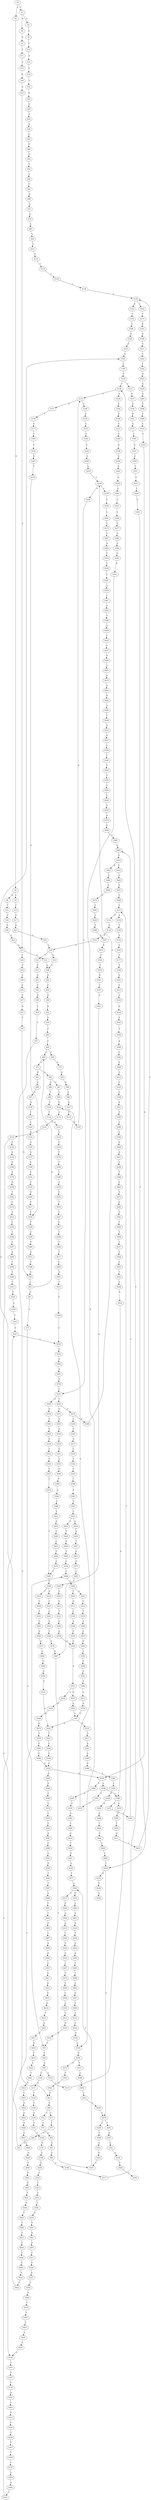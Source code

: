strict digraph  {
	S0 -> S1 [ label = T ];
	S0 -> S2 [ label = C ];
	S1 -> S3 [ label = A ];
	S1 -> S4 [ label = G ];
	S2 -> S5 [ label = G ];
	S3 -> S6 [ label = C ];
	S4 -> S7 [ label = G ];
	S5 -> S8 [ label = G ];
	S5 -> S9 [ label = C ];
	S6 -> S10 [ label = T ];
	S7 -> S11 [ label = T ];
	S8 -> S12 [ label = T ];
	S9 -> S13 [ label = T ];
	S10 -> S14 [ label = A ];
	S11 -> S15 [ label = G ];
	S12 -> S16 [ label = G ];
	S13 -> S17 [ label = G ];
	S14 -> S18 [ label = T ];
	S15 -> S19 [ label = G ];
	S16 -> S20 [ label = G ];
	S17 -> S21 [ label = G ];
	S18 -> S22 [ label = T ];
	S19 -> S23 [ label = A ];
	S20 -> S24 [ label = A ];
	S21 -> S25 [ label = A ];
	S22 -> S26 [ label = G ];
	S23 -> S27 [ label = A ];
	S24 -> S27 [ label = A ];
	S25 -> S28 [ label = A ];
	S26 -> S29 [ label = G ];
	S27 -> S30 [ label = C ];
	S27 -> S31 [ label = G ];
	S28 -> S32 [ label = T ];
	S28 -> S33 [ label = G ];
	S29 -> S34 [ label = A ];
	S30 -> S35 [ label = C ];
	S31 -> S36 [ label = A ];
	S32 -> S37 [ label = G ];
	S33 -> S36 [ label = A ];
	S34 -> S38 [ label = A ];
	S35 -> S39 [ label = T ];
	S36 -> S40 [ label = A ];
	S37 -> S41 [ label = G ];
	S38 -> S42 [ label = C ];
	S39 -> S43 [ label = C ];
	S40 -> S44 [ label = C ];
	S41 -> S45 [ label = G ];
	S42 -> S46 [ label = G ];
	S43 -> S47 [ label = G ];
	S44 -> S48 [ label = G ];
	S45 -> S49 [ label = G ];
	S46 -> S50 [ label = G ];
	S47 -> S51 [ label = G ];
	S48 -> S52 [ label = G ];
	S49 -> S53 [ label = T ];
	S50 -> S54 [ label = T ];
	S51 -> S55 [ label = C ];
	S52 -> S56 [ label = C ];
	S53 -> S57 [ label = C ];
	S54 -> S58 [ label = A ];
	S55 -> S59 [ label = A ];
	S56 -> S60 [ label = A ];
	S57 -> S61 [ label = C ];
	S58 -> S62 [ label = C ];
	S59 -> S63 [ label = C ];
	S60 -> S64 [ label = C ];
	S61 -> S65 [ label = G ];
	S62 -> S66 [ label = G ];
	S63 -> S67 [ label = G ];
	S63 -> S68 [ label = C ];
	S64 -> S68 [ label = C ];
	S64 -> S69 [ label = T ];
	S65 -> S70 [ label = C ];
	S65 -> S71 [ label = T ];
	S66 -> S72 [ label = A ];
	S67 -> S73 [ label = C ];
	S68 -> S74 [ label = G ];
	S69 -> S75 [ label = G ];
	S70 -> S76 [ label = C ];
	S71 -> S77 [ label = C ];
	S72 -> S78 [ label = A ];
	S73 -> S79 [ label = G ];
	S74 -> S80 [ label = A ];
	S74 -> S81 [ label = G ];
	S75 -> S82 [ label = G ];
	S76 -> S83 [ label = G ];
	S77 -> S84 [ label = G ];
	S78 -> S85 [ label = G ];
	S79 -> S86 [ label = C ];
	S80 -> S87 [ label = G ];
	S80 -> S88 [ label = A ];
	S81 -> S89 [ label = G ];
	S82 -> S90 [ label = G ];
	S83 -> S91 [ label = G ];
	S84 -> S92 [ label = G ];
	S85 -> S93 [ label = A ];
	S86 -> S94 [ label = G ];
	S87 -> S95 [ label = T ];
	S88 -> S96 [ label = T ];
	S89 -> S97 [ label = A ];
	S90 -> S98 [ label = A ];
	S91 -> S99 [ label = A ];
	S92 -> S100 [ label = A ];
	S93 -> S101 [ label = A ];
	S94 -> S102 [ label = C ];
	S94 -> S103 [ label = G ];
	S95 -> S104 [ label = C ];
	S96 -> S105 [ label = G ];
	S97 -> S106 [ label = A ];
	S98 -> S107 [ label = A ];
	S99 -> S108 [ label = A ];
	S100 -> S109 [ label = A ];
	S101 -> S110 [ label = G ];
	S102 -> S111 [ label = G ];
	S103 -> S112 [ label = C ];
	S104 -> S113 [ label = C ];
	S105 -> S114 [ label = T ];
	S106 -> S115 [ label = T ];
	S107 -> S116 [ label = C ];
	S108 -> S117 [ label = C ];
	S109 -> S118 [ label = C ];
	S110 -> S119 [ label = T ];
	S111 -> S120 [ label = T ];
	S112 -> S121 [ label = T ];
	S113 -> S122 [ label = A ];
	S114 -> S123 [ label = A ];
	S115 -> S124 [ label = T ];
	S116 -> S125 [ label = T ];
	S117 -> S126 [ label = T ];
	S118 -> S127 [ label = A ];
	S118 -> S126 [ label = T ];
	S119 -> S128 [ label = G ];
	S120 -> S129 [ label = C ];
	S121 -> S130 [ label = A ];
	S121 -> S131 [ label = G ];
	S122 -> S132 [ label = G ];
	S123 -> S133 [ label = G ];
	S124 -> S134 [ label = G ];
	S125 -> S135 [ label = G ];
	S126 -> S135 [ label = G ];
	S126 -> S136 [ label = A ];
	S127 -> S137 [ label = G ];
	S128 -> S138 [ label = T ];
	S129 -> S139 [ label = G ];
	S130 -> S140 [ label = T ];
	S131 -> S141 [ label = G ];
	S132 -> S142 [ label = T ];
	S132 -> S143 [ label = C ];
	S133 -> S144 [ label = T ];
	S134 -> S145 [ label = A ];
	S135 -> S146 [ label = C ];
	S135 -> S147 [ label = G ];
	S136 -> S148 [ label = C ];
	S137 -> S149 [ label = G ];
	S138 -> S150 [ label = C ];
	S139 -> S151 [ label = A ];
	S140 -> S152 [ label = A ];
	S141 -> S153 [ label = A ];
	S142 -> S154 [ label = A ];
	S143 -> S155 [ label = T ];
	S144 -> S156 [ label = T ];
	S145 -> S157 [ label = A ];
	S146 -> S158 [ label = A ];
	S147 -> S159 [ label = A ];
	S148 -> S160 [ label = A ];
	S149 -> S161 [ label = A ];
	S150 -> S162 [ label = G ];
	S150 -> S163 [ label = C ];
	S151 -> S164 [ label = C ];
	S152 -> S165 [ label = G ];
	S153 -> S28 [ label = A ];
	S154 -> S166 [ label = G ];
	S155 -> S167 [ label = T ];
	S156 -> S168 [ label = T ];
	S157 -> S169 [ label = C ];
	S158 -> S170 [ label = A ];
	S159 -> S171 [ label = C ];
	S160 -> S172 [ label = A ];
	S161 -> S173 [ label = A ];
	S162 -> S174 [ label = T ];
	S163 -> S175 [ label = T ];
	S164 -> S176 [ label = G ];
	S165 -> S177 [ label = T ];
	S166 -> S178 [ label = G ];
	S167 -> S179 [ label = C ];
	S168 -> S180 [ label = C ];
	S169 -> S181 [ label = C ];
	S170 -> S182 [ label = C ];
	S171 -> S183 [ label = C ];
	S172 -> S184 [ label = C ];
	S173 -> S185 [ label = T ];
	S174 -> S186 [ label = C ];
	S175 -> S187 [ label = G ];
	S176 -> S188 [ label = C ];
	S177 -> S189 [ label = A ];
	S178 -> S190 [ label = G ];
	S179 -> S191 [ label = A ];
	S180 -> S192 [ label = A ];
	S181 -> S193 [ label = C ];
	S182 -> S194 [ label = C ];
	S183 -> S195 [ label = C ];
	S184 -> S196 [ label = G ];
	S185 -> S197 [ label = A ];
	S186 -> S198 [ label = G ];
	S187 -> S199 [ label = G ];
	S188 -> S200 [ label = G ];
	S189 -> S201 [ label = G ];
	S190 -> S202 [ label = T ];
	S191 -> S203 [ label = C ];
	S192 -> S204 [ label = C ];
	S193 -> S205 [ label = G ];
	S194 -> S206 [ label = A ];
	S195 -> S207 [ label = G ];
	S196 -> S208 [ label = A ];
	S197 -> S209 [ label = G ];
	S198 -> S210 [ label = G ];
	S199 -> S211 [ label = C ];
	S200 -> S212 [ label = C ];
	S201 -> S213 [ label = C ];
	S202 -> S214 [ label = C ];
	S203 -> S215 [ label = G ];
	S204 -> S216 [ label = T ];
	S205 -> S217 [ label = T ];
	S206 -> S218 [ label = G ];
	S207 -> S219 [ label = T ];
	S208 -> S220 [ label = A ];
	S209 -> S221 [ label = T ];
	S210 -> S100 [ label = A ];
	S211 -> S222 [ label = C ];
	S212 -> S223 [ label = C ];
	S213 -> S224 [ label = C ];
	S214 -> S225 [ label = A ];
	S215 -> S226 [ label = C ];
	S216 -> S227 [ label = C ];
	S217 -> S228 [ label = C ];
	S218 -> S229 [ label = A ];
	S219 -> S228 [ label = C ];
	S220 -> S230 [ label = A ];
	S221 -> S231 [ label = C ];
	S222 -> S232 [ label = T ];
	S223 -> S233 [ label = T ];
	S224 -> S234 [ label = G ];
	S225 -> S235 [ label = C ];
	S226 -> S236 [ label = C ];
	S227 -> S237 [ label = C ];
	S228 -> S238 [ label = T ];
	S229 -> S239 [ label = C ];
	S229 -> S240 [ label = A ];
	S230 -> S241 [ label = A ];
	S231 -> S242 [ label = T ];
	S232 -> S243 [ label = G ];
	S233 -> S244 [ label = C ];
	S234 -> S245 [ label = A ];
	S235 -> S246 [ label = T ];
	S236 -> S247 [ label = C ];
	S237 -> S248 [ label = T ];
	S238 -> S249 [ label = C ];
	S239 -> S250 [ label = T ];
	S240 -> S251 [ label = C ];
	S241 -> S252 [ label = C ];
	S242 -> S253 [ label = C ];
	S243 -> S254 [ label = G ];
	S244 -> S255 [ label = G ];
	S245 -> S256 [ label = A ];
	S246 -> S257 [ label = C ];
	S247 -> S258 [ label = T ];
	S248 -> S259 [ label = T ];
	S249 -> S260 [ label = G ];
	S250 -> S261 [ label = C ];
	S251 -> S262 [ label = C ];
	S251 -> S263 [ label = A ];
	S252 -> S264 [ label = A ];
	S253 -> S265 [ label = T ];
	S254 -> S266 [ label = G ];
	S255 -> S267 [ label = G ];
	S256 -> S268 [ label = A ];
	S257 -> S269 [ label = G ];
	S258 -> S270 [ label = T ];
	S259 -> S271 [ label = T ];
	S260 -> S272 [ label = G ];
	S261 -> S273 [ label = C ];
	S262 -> S274 [ label = A ];
	S262 -> S275 [ label = G ];
	S263 -> S276 [ label = G ];
	S264 -> S277 [ label = G ];
	S265 -> S278 [ label = C ];
	S265 -> S279 [ label = G ];
	S266 -> S280 [ label = T ];
	S267 -> S281 [ label = G ];
	S268 -> S282 [ label = C ];
	S269 -> S283 [ label = C ];
	S270 -> S284 [ label = C ];
	S271 -> S285 [ label = C ];
	S272 -> S286 [ label = C ];
	S273 -> S287 [ label = C ];
	S274 -> S288 [ label = G ];
	S274 -> S289 [ label = C ];
	S275 -> S290 [ label = G ];
	S276 -> S291 [ label = C ];
	S277 -> S292 [ label = A ];
	S278 -> S293 [ label = T ];
	S278 -> S294 [ label = G ];
	S279 -> S295 [ label = T ];
	S280 -> S296 [ label = C ];
	S281 -> S297 [ label = C ];
	S282 -> S298 [ label = C ];
	S283 -> S299 [ label = T ];
	S284 -> S300 [ label = A ];
	S285 -> S301 [ label = A ];
	S286 -> S59 [ label = A ];
	S287 -> S302 [ label = A ];
	S288 -> S229 [ label = A ];
	S289 -> S303 [ label = C ];
	S290 -> S304 [ label = A ];
	S291 -> S305 [ label = C ];
	S292 -> S306 [ label = A ];
	S293 -> S307 [ label = G ];
	S294 -> S308 [ label = T ];
	S295 -> S309 [ label = A ];
	S296 -> S310 [ label = C ];
	S297 -> S311 [ label = T ];
	S298 -> S312 [ label = C ];
	S299 -> S313 [ label = T ];
	S300 -> S314 [ label = T ];
	S301 -> S315 [ label = T ];
	S302 -> S316 [ label = T ];
	S303 -> S317 [ label = A ];
	S304 -> S318 [ label = C ];
	S305 -> S319 [ label = G ];
	S306 -> S320 [ label = G ];
	S307 -> S321 [ label = A ];
	S308 -> S322 [ label = G ];
	S310 -> S323 [ label = C ];
	S311 -> S324 [ label = C ];
	S312 -> S325 [ label = C ];
	S313 -> S326 [ label = C ];
	S314 -> S327 [ label = C ];
	S315 -> S328 [ label = C ];
	S316 -> S329 [ label = C ];
	S317 -> S330 [ label = C ];
	S318 -> S331 [ label = G ];
	S319 -> S332 [ label = T ];
	S320 -> S333 [ label = G ];
	S321 -> S334 [ label = G ];
	S322 -> S335 [ label = G ];
	S323 -> S336 [ label = G ];
	S324 -> S337 [ label = A ];
	S325 -> S338 [ label = G ];
	S326 -> S339 [ label = A ];
	S327 -> S340 [ label = C ];
	S328 -> S340 [ label = C ];
	S329 -> S341 [ label = T ];
	S330 -> S342 [ label = C ];
	S331 -> S343 [ label = C ];
	S332 -> S344 [ label = C ];
	S333 -> S345 [ label = G ];
	S334 -> S346 [ label = T ];
	S335 -> S347 [ label = T ];
	S336 -> S348 [ label = A ];
	S336 -> S349 [ label = G ];
	S337 -> S350 [ label = C ];
	S338 -> S351 [ label = A ];
	S339 -> S352 [ label = T ];
	S340 -> S353 [ label = A ];
	S341 -> S354 [ label = G ];
	S342 -> S355 [ label = C ];
	S343 -> S356 [ label = C ];
	S344 -> S357 [ label = C ];
	S345 -> S358 [ label = G ];
	S346 -> S359 [ label = A ];
	S347 -> S360 [ label = A ];
	S348 -> S361 [ label = G ];
	S348 -> S362 [ label = A ];
	S349 -> S363 [ label = A ];
	S350 -> S364 [ label = G ];
	S351 -> S365 [ label = C ];
	S352 -> S327 [ label = C ];
	S353 -> S366 [ label = G ];
	S354 -> S367 [ label = C ];
	S355 -> S368 [ label = C ];
	S356 -> S369 [ label = C ];
	S357 -> S370 [ label = T ];
	S358 -> S371 [ label = T ];
	S358 -> S372 [ label = G ];
	S360 -> S373 [ label = T ];
	S360 -> S374 [ label = C ];
	S361 -> S375 [ label = T ];
	S362 -> S376 [ label = A ];
	S362 -> S377 [ label = G ];
	S363 -> S378 [ label = G ];
	S364 -> S379 [ label = T ];
	S365 -> S380 [ label = T ];
	S366 -> S381 [ label = A ];
	S367 -> S382 [ label = C ];
	S368 -> S383 [ label = T ];
	S369 -> S384 [ label = A ];
	S370 -> S385 [ label = C ];
	S371 -> S386 [ label = C ];
	S372 -> S387 [ label = T ];
	S373 -> S388 [ label = G ];
	S374 -> S389 [ label = C ];
	S375 -> S104 [ label = C ];
	S376 -> S390 [ label = G ];
	S377 -> S391 [ label = T ];
	S378 -> S392 [ label = G ];
	S379 -> S393 [ label = C ];
	S380 -> S394 [ label = A ];
	S381 -> S395 [ label = A ];
	S382 -> S396 [ label = A ];
	S383 -> S397 [ label = T ];
	S384 -> S398 [ label = T ];
	S385 -> S399 [ label = T ];
	S386 -> S400 [ label = T ];
	S387 -> S401 [ label = C ];
	S388 -> S402 [ label = A ];
	S389 -> S403 [ label = G ];
	S390 -> S404 [ label = T ];
	S391 -> S405 [ label = C ];
	S392 -> S406 [ label = C ];
	S393 -> S407 [ label = C ];
	S394 -> S408 [ label = G ];
	S395 -> S251 [ label = C ];
	S396 -> S409 [ label = G ];
	S397 -> S410 [ label = C ];
	S398 -> S411 [ label = C ];
	S399 -> S412 [ label = T ];
	S399 -> S413 [ label = G ];
	S400 -> S414 [ label = C ];
	S401 -> S61 [ label = C ];
	S402 -> S415 [ label = G ];
	S403 -> S416 [ label = G ];
	S404 -> S417 [ label = G ];
	S405 -> S418 [ label = G ];
	S406 -> S419 [ label = G ];
	S407 -> S420 [ label = A ];
	S408 -> S421 [ label = A ];
	S409 -> S422 [ label = T ];
	S410 -> S423 [ label = C ];
	S410 -> S424 [ label = G ];
	S411 -> S425 [ label = G ];
	S412 -> S426 [ label = C ];
	S413 -> S427 [ label = T ];
	S414 -> S428 [ label = T ];
	S415 -> S429 [ label = C ];
	S416 -> S430 [ label = T ];
	S417 -> S431 [ label = T ];
	S418 -> S432 [ label = C ];
	S418 -> S433 [ label = A ];
	S419 -> S434 [ label = T ];
	S420 -> S435 [ label = G ];
	S421 -> S436 [ label = A ];
	S422 -> S437 [ label = C ];
	S423 -> S438 [ label = T ];
	S424 -> S439 [ label = A ];
	S425 -> S440 [ label = T ];
	S426 -> S441 [ label = T ];
	S427 -> S442 [ label = C ];
	S428 -> S278 [ label = C ];
	S429 -> S443 [ label = G ];
	S430 -> S444 [ label = G ];
	S431 -> S150 [ label = C ];
	S432 -> S445 [ label = G ];
	S433 -> S446 [ label = G ];
	S434 -> S447 [ label = G ];
	S435 -> S143 [ label = C ];
	S436 -> S448 [ label = T ];
	S437 -> S449 [ label = G ];
	S438 -> S450 [ label = G ];
	S439 -> S451 [ label = T ];
	S440 -> S452 [ label = C ];
	S441 -> S453 [ label = C ];
	S442 -> S454 [ label = G ];
	S443 -> S455 [ label = G ];
	S444 -> S456 [ label = G ];
	S445 -> S457 [ label = G ];
	S446 -> S458 [ label = G ];
	S447 -> S459 [ label = G ];
	S448 -> S460 [ label = C ];
	S449 -> S461 [ label = T ];
	S450 -> S462 [ label = T ];
	S451 -> S463 [ label = C ];
	S452 -> S464 [ label = C ];
	S453 -> S465 [ label = G ];
	S454 -> S466 [ label = T ];
	S455 -> S467 [ label = T ];
	S456 -> S468 [ label = T ];
	S457 -> S469 [ label = C ];
	S458 -> S470 [ label = T ];
	S459 -> S471 [ label = T ];
	S460 -> S472 [ label = G ];
	S461 -> S473 [ label = A ];
	S462 -> S474 [ label = C ];
	S463 -> S475 [ label = G ];
	S464 -> S476 [ label = T ];
	S465 -> S477 [ label = G ];
	S466 -> S478 [ label = G ];
	S467 -> S479 [ label = C ];
	S468 -> S480 [ label = T ];
	S469 -> S121 [ label = T ];
	S470 -> S481 [ label = A ];
	S471 -> S360 [ label = A ];
	S472 -> S482 [ label = G ];
	S473 -> S483 [ label = A ];
	S474 -> S484 [ label = C ];
	S475 -> S485 [ label = T ];
	S476 -> S385 [ label = C ];
	S477 -> S486 [ label = A ];
	S478 -> S487 [ label = G ];
	S479 -> S488 [ label = G ];
	S480 -> S489 [ label = A ];
	S481 -> S490 [ label = T ];
	S482 -> S491 [ label = G ];
	S483 -> S492 [ label = G ];
	S484 -> S493 [ label = T ];
	S485 -> S494 [ label = T ];
	S486 -> S495 [ label = G ];
	S487 -> S347 [ label = T ];
	S488 -> S496 [ label = C ];
	S489 -> S497 [ label = G ];
	S490 -> S498 [ label = A ];
	S491 -> S499 [ label = T ];
	S492 -> S500 [ label = A ];
	S493 -> S501 [ label = A ];
	S493 -> S502 [ label = T ];
	S494 -> S503 [ label = T ];
	S495 -> S504 [ label = A ];
	S496 -> S505 [ label = A ];
	S497 -> S506 [ label = A ];
	S498 -> S507 [ label = A ];
	S499 -> S508 [ label = A ];
	S500 -> S509 [ label = C ];
	S501 -> S510 [ label = C ];
	S502 -> S511 [ label = G ];
	S503 -> S512 [ label = G ];
	S504 -> S513 [ label = G ];
	S505 -> S514 [ label = C ];
	S506 -> S515 [ label = A ];
	S507 -> S516 [ label = G ];
	S508 -> S517 [ label = T ];
	S509 -> S518 [ label = G ];
	S510 -> S519 [ label = T ];
	S511 -> S520 [ label = T ];
	S512 -> S521 [ label = T ];
	S513 -> S522 [ label = G ];
	S514 -> S523 [ label = G ];
	S515 -> S524 [ label = G ];
	S516 -> S525 [ label = T ];
	S517 -> S526 [ label = C ];
	S518 -> S527 [ label = G ];
	S519 -> S528 [ label = A ];
	S520 -> S529 [ label = A ];
	S521 -> S530 [ label = A ];
	S522 -> S531 [ label = T ];
	S523 -> S532 [ label = C ];
	S524 -> S533 [ label = G ];
	S525 -> S534 [ label = C ];
	S526 -> S535 [ label = C ];
	S527 -> S536 [ label = C ];
	S528 -> S537 [ label = C ];
	S529 -> S538 [ label = G ];
	S530 -> S539 [ label = G ];
	S531 -> S540 [ label = C ];
	S532 -> S79 [ label = G ];
	S533 -> S345 [ label = G ];
	S534 -> S541 [ label = G ];
	S535 -> S542 [ label = C ];
	S536 -> S543 [ label = T ];
	S537 -> S544 [ label = C ];
	S538 -> S545 [ label = G ];
	S539 -> S545 [ label = G ];
	S540 -> S546 [ label = C ];
	S541 -> S547 [ label = T ];
	S542 -> S548 [ label = G ];
	S543 -> S549 [ label = C ];
	S544 -> S550 [ label = A ];
	S545 -> S551 [ label = A ];
	S546 -> S552 [ label = C ];
	S547 -> S553 [ label = G ];
	S548 -> S554 [ label = A ];
	S549 -> S555 [ label = T ];
	S550 -> S556 [ label = G ];
	S551 -> S557 [ label = G ];
	S551 -> S558 [ label = A ];
	S552 -> S559 [ label = A ];
	S552 -> S336 [ label = G ];
	S553 -> S487 [ label = G ];
	S554 -> S362 [ label = A ];
	S555 -> S560 [ label = C ];
	S556 -> S561 [ label = G ];
	S557 -> S562 [ label = A ];
	S558 -> S563 [ label = A ];
	S559 -> S564 [ label = G ];
	S560 -> S565 [ label = G ];
	S561 -> S566 [ label = A ];
	S562 -> S567 [ label = G ];
	S563 -> S568 [ label = G ];
	S564 -> S569 [ label = A ];
	S565 -> S570 [ label = A ];
	S566 -> S571 [ label = G ];
	S567 -> S572 [ label = T ];
	S567 -> S522 [ label = G ];
	S568 -> S573 [ label = G ];
	S569 -> S574 [ label = G ];
	S570 -> S575 [ label = A ];
	S571 -> S576 [ label = A ];
	S572 -> S577 [ label = C ];
	S573 -> S578 [ label = T ];
	S574 -> S579 [ label = C ];
	S575 -> S580 [ label = G ];
	S576 -> S567 [ label = G ];
	S577 -> S581 [ label = A ];
	S578 -> S582 [ label = C ];
	S579 -> S583 [ label = C ];
	S580 -> S584 [ label = T ];
	S581 -> S585 [ label = G ];
	S582 -> S586 [ label = C ];
	S583 -> S587 [ label = A ];
	S584 -> S405 [ label = C ];
	S585 -> S588 [ label = G ];
	S586 -> S552 [ label = C ];
	S587 -> S589 [ label = C ];
	S588 -> S590 [ label = A ];
	S589 -> S591 [ label = G ];
	S590 -> S592 [ label = C ];
	S591 -> S593 [ label = G ];
	S592 -> S594 [ label = C ];
	S593 -> S595 [ label = T ];
	S594 -> S596 [ label = A ];
	S595 -> S597 [ label = T ];
	S596 -> S598 [ label = G ];
	S597 -> S599 [ label = A ];
	S598 -> S600 [ label = T ];
	S599 -> S601 [ label = C ];
	S600 -> S602 [ label = C ];
	S601 -> S603 [ label = T ];
	S602 -> S604 [ label = T ];
	S603 -> S605 [ label = G ];
	S604 -> S606 [ label = C ];
	S605 -> S607 [ label = C ];
	S606 -> S265 [ label = T ];
	S607 -> S608 [ label = A ];
	S608 -> S609 [ label = G ];
	S609 -> S610 [ label = A ];
	S610 -> S611 [ label = C ];
	S611 -> S612 [ label = G ];
	S612 -> S613 [ label = G ];
	S613 -> S614 [ label = A ];
	S614 -> S615 [ label = C ];
	S615 -> S616 [ label = A ];
	S616 -> S617 [ label = C ];
	S617 -> S618 [ label = A ];
	S618 -> S619 [ label = C ];
	S619 -> S620 [ label = C ];
	S620 -> S621 [ label = T ];
	S621 -> S622 [ label = C ];
	S622 -> S623 [ label = T ];
	S623 -> S624 [ label = A ];
	S624 -> S625 [ label = G ];
	S625 -> S626 [ label = A ];
	S626 -> S627 [ label = A ];
	S627 -> S628 [ label = C ];
	S628 -> S629 [ label = G ];
	S629 -> S630 [ label = A ];
	S630 -> S631 [ label = G ];
	S631 -> S632 [ label = G ];
	S632 -> S633 [ label = T ];
	S633 -> S634 [ label = G ];
	S634 -> S635 [ label = T ];
	S635 -> S636 [ label = C ];
	S636 -> S637 [ label = C ];
	S637 -> S638 [ label = C ];
	S638 -> S639 [ label = T ];
	S639 -> S640 [ label = G ];
	S640 -> S641 [ label = T ];
	S641 -> S642 [ label = C ];
	S642 -> S484 [ label = C ];
}

